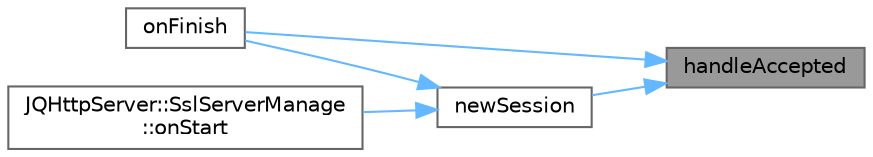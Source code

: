 digraph "handleAccepted"
{
 // LATEX_PDF_SIZE
  bgcolor="transparent";
  edge [fontname=Helvetica,fontsize=10,labelfontname=Helvetica,labelfontsize=10];
  node [fontname=Helvetica,fontsize=10,shape=box,height=0.2,width=0.4];
  rankdir="RL";
  Node1 [id="Node000001",label="handleAccepted",height=0.2,width=0.4,color="gray40", fillcolor="grey60", style="filled", fontcolor="black",tooltip="处理接受的会话。"];
  Node1 -> Node2 [id="edge1_Node000001_Node000002",dir="back",color="steelblue1",style="solid",tooltip=" "];
  Node2 [id="Node000002",label="newSession",height=0.2,width=0.4,color="grey40", fillcolor="white", style="filled",URL="$class_j_q_http_server_1_1_abstract_manage.html#a7b10d9da8dd53ee7063b34013e0b633d",tooltip="创建新会话。"];
  Node2 -> Node3 [id="edge2_Node000002_Node000003",dir="back",color="steelblue1",style="solid",tooltip=" "];
  Node3 [id="Node000003",label="onFinish",height=0.2,width=0.4,color="grey40", fillcolor="white", style="filled",URL="$class_j_q_http_server_1_1_abstract_manage.html#acef200f77a155c73fff25a83b105c1ed",tooltip="完成时调用。"];
  Node2 -> Node4 [id="edge3_Node000002_Node000004",dir="back",color="steelblue1",style="solid",tooltip=" "];
  Node4 [id="Node000004",label="JQHttpServer::SslServerManage\l::onStart",height=0.2,width=0.4,color="grey40", fillcolor="white", style="filled",URL="$class_j_q_http_server_1_1_ssl_server_manage.html#a688d08caa9641e8b1d7d8ef452cff54c",tooltip="开始时调用。"];
  Node1 -> Node3 [id="edge4_Node000001_Node000003",dir="back",color="steelblue1",style="solid",tooltip=" "];
}
